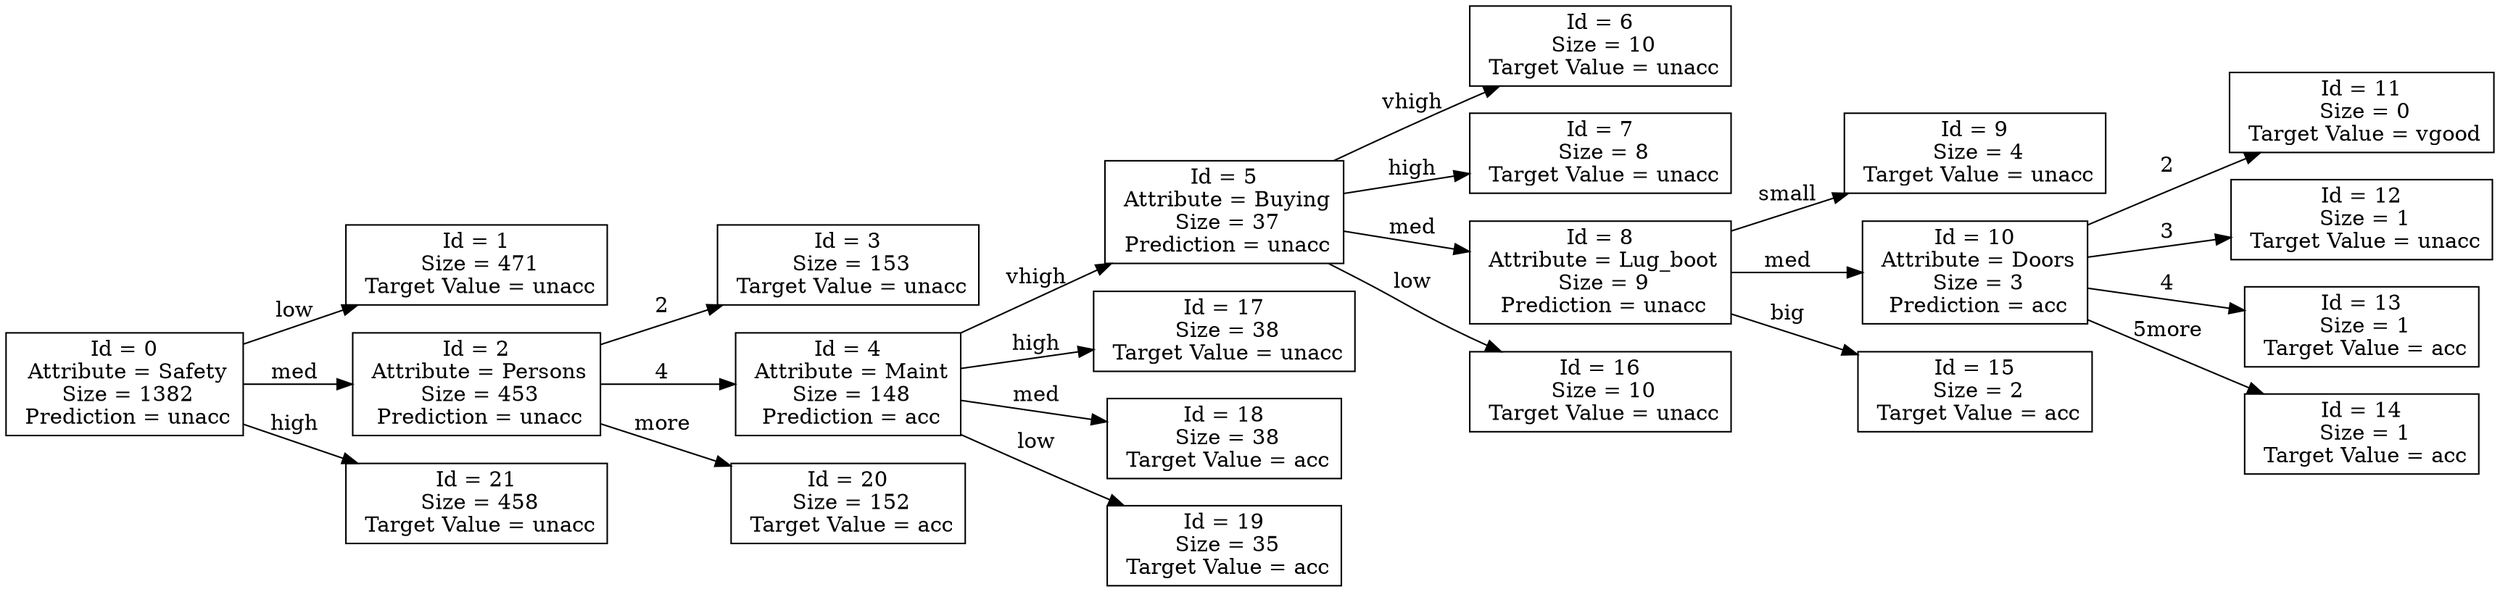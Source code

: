 digraph "Decision Tree" {
	rankdir=LR size="1000,500"
	node [shape=rectangle]
	"Id = 0
 Attribute = Safety
 Size = 1382
 Prediction = unacc" -> "Id = 1
 Size = 471
 Target Value = unacc" [label=low]
	"Id = 0
 Attribute = Safety
 Size = 1382
 Prediction = unacc" -> "Id = 2
 Attribute = Persons
 Size = 453
 Prediction = unacc" [label=med]
	"Id = 0
 Attribute = Safety
 Size = 1382
 Prediction = unacc" -> "Id = 21
 Size = 458
 Target Value = unacc" [label=high]
	"Id = 2
 Attribute = Persons
 Size = 453
 Prediction = unacc" -> "Id = 3
 Size = 153
 Target Value = unacc" [label=2]
	"Id = 2
 Attribute = Persons
 Size = 453
 Prediction = unacc" -> "Id = 4
 Attribute = Maint
 Size = 148
 Prediction = acc" [label=4]
	"Id = 2
 Attribute = Persons
 Size = 453
 Prediction = unacc" -> "Id = 20
 Size = 152
 Target Value = acc" [label=more]
	"Id = 4
 Attribute = Maint
 Size = 148
 Prediction = acc" -> "Id = 5
 Attribute = Buying
 Size = 37
 Prediction = unacc" [label=vhigh]
	"Id = 4
 Attribute = Maint
 Size = 148
 Prediction = acc" -> "Id = 17
 Size = 38
 Target Value = unacc" [label=high]
	"Id = 4
 Attribute = Maint
 Size = 148
 Prediction = acc" -> "Id = 18
 Size = 38
 Target Value = acc" [label=med]
	"Id = 4
 Attribute = Maint
 Size = 148
 Prediction = acc" -> "Id = 19
 Size = 35
 Target Value = acc" [label=low]
	"Id = 5
 Attribute = Buying
 Size = 37
 Prediction = unacc" -> "Id = 6
 Size = 10
 Target Value = unacc" [label=vhigh]
	"Id = 5
 Attribute = Buying
 Size = 37
 Prediction = unacc" -> "Id = 7
 Size = 8
 Target Value = unacc" [label=high]
	"Id = 5
 Attribute = Buying
 Size = 37
 Prediction = unacc" -> "Id = 8
 Attribute = Lug_boot
 Size = 9
 Prediction = unacc" [label=med]
	"Id = 5
 Attribute = Buying
 Size = 37
 Prediction = unacc" -> "Id = 16
 Size = 10
 Target Value = unacc" [label=low]
	"Id = 8
 Attribute = Lug_boot
 Size = 9
 Prediction = unacc" -> "Id = 9
 Size = 4
 Target Value = unacc" [label=small]
	"Id = 8
 Attribute = Lug_boot
 Size = 9
 Prediction = unacc" -> "Id = 10
 Attribute = Doors
 Size = 3
 Prediction = acc" [label=med]
	"Id = 8
 Attribute = Lug_boot
 Size = 9
 Prediction = unacc" -> "Id = 15
 Size = 2
 Target Value = acc" [label=big]
	"Id = 10
 Attribute = Doors
 Size = 3
 Prediction = acc" -> "Id = 11
 Size = 0
 Target Value = vgood" [label=2]
	"Id = 10
 Attribute = Doors
 Size = 3
 Prediction = acc" -> "Id = 12
 Size = 1
 Target Value = unacc" [label=3]
	"Id = 10
 Attribute = Doors
 Size = 3
 Prediction = acc" -> "Id = 13
 Size = 1
 Target Value = acc" [label=4]
	"Id = 10
 Attribute = Doors
 Size = 3
 Prediction = acc" -> "Id = 14
 Size = 1
 Target Value = acc" [label="5more"]
}
